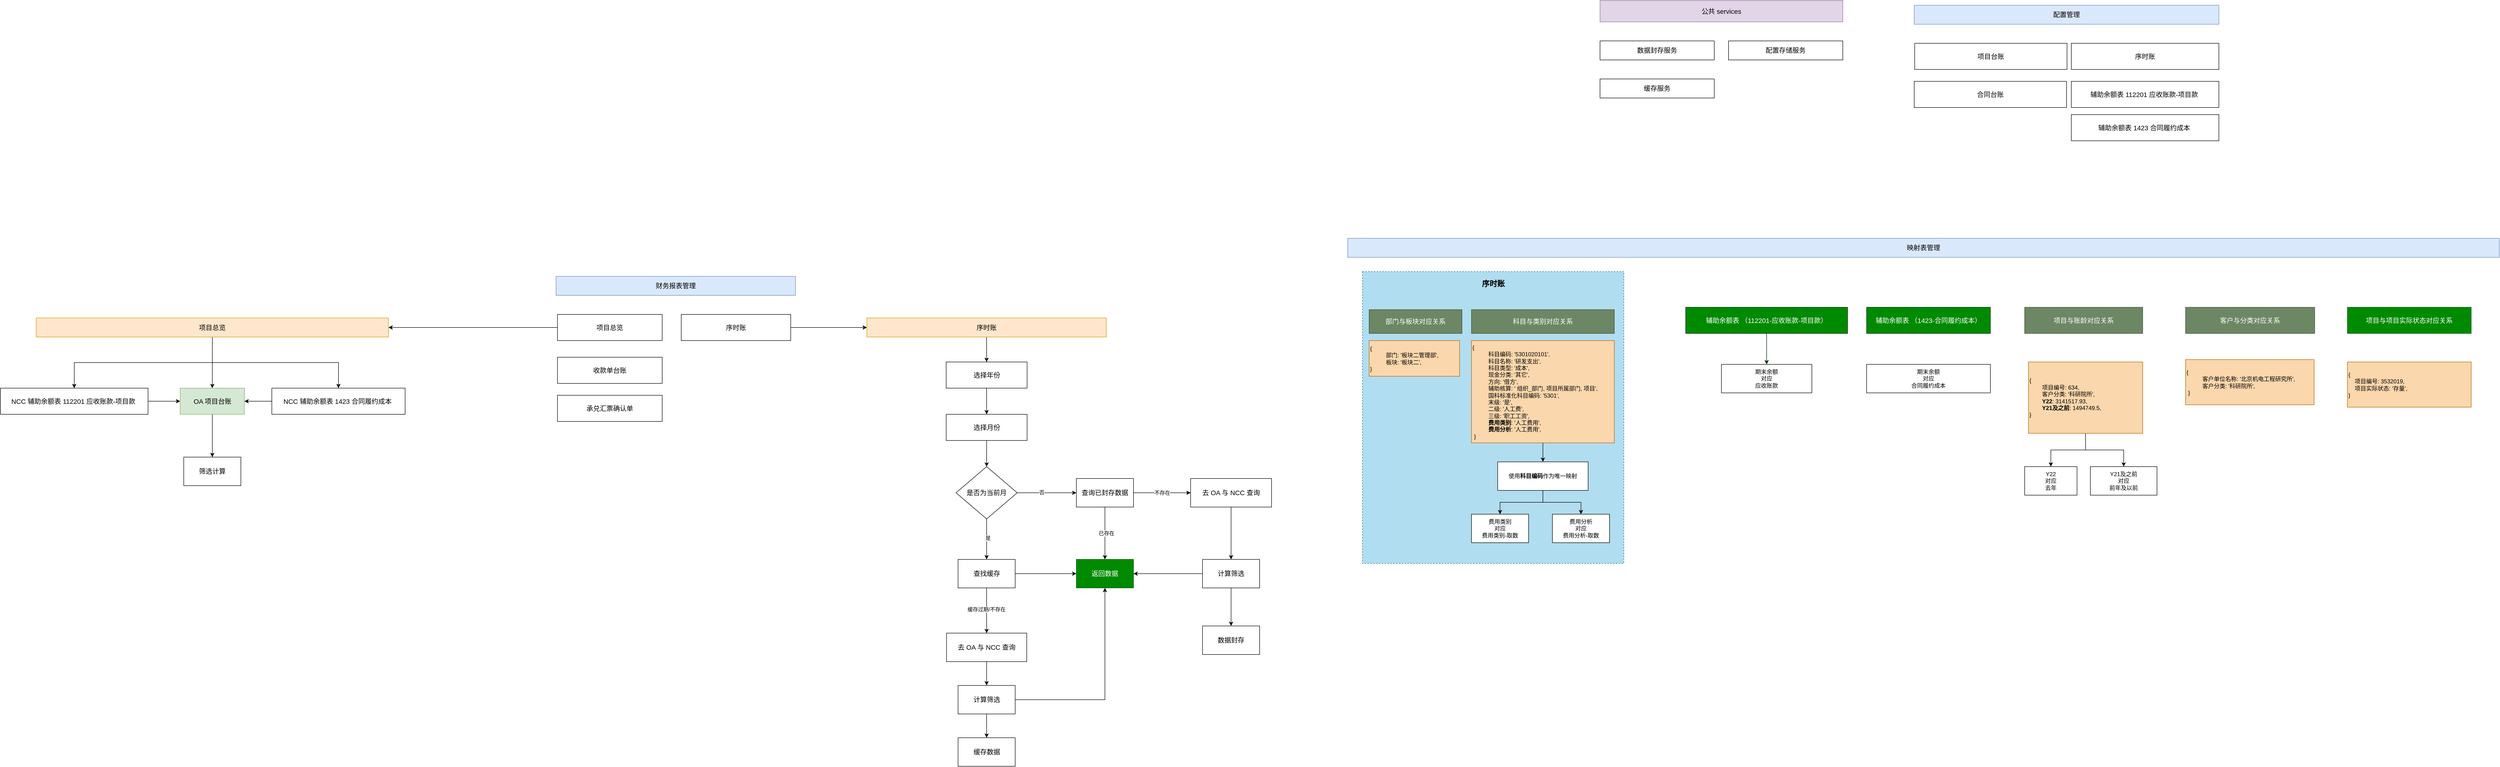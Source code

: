 <mxfile version="21.5.2" type="github">
  <diagram name="第 1 页" id="1ec_RS1h40ruIxiW34ki">
    <mxGraphModel dx="2544" dy="2127" grid="1" gridSize="10" guides="1" tooltips="1" connect="1" arrows="1" fold="1" page="1" pageScale="1" pageWidth="827" pageHeight="1169" math="0" shadow="0">
      <root>
        <mxCell id="0" />
        <mxCell id="1" parent="0" />
        <mxCell id="SoxdXa38NiNiZJWy6aRw-1" value="" style="group" vertex="1" connectable="0" parent="1">
          <mxGeometry x="2331" y="-320" width="549" height="613.5" as="geometry" />
        </mxCell>
        <mxCell id="SoxdXa38NiNiZJWy6aRw-2" value="" style="rounded=0;whiteSpace=wrap;html=1;fillColor=#b1ddf0;dashed=1;strokeColor=#10739e;" vertex="1" parent="SoxdXa38NiNiZJWy6aRw-1">
          <mxGeometry width="549" height="613.5" as="geometry" />
        </mxCell>
        <mxCell id="SoxdXa38NiNiZJWy6aRw-3" value="&lt;b&gt;&lt;font style=&quot;font-size: 16px;&quot;&gt;序时账&lt;/font&gt;&lt;/b&gt;" style="text;html=1;strokeColor=none;fillColor=none;align=center;verticalAlign=middle;whiteSpace=wrap;rounded=0;" vertex="1" parent="SoxdXa38NiNiZJWy6aRw-1">
          <mxGeometry x="211.5" y="10" width="126" height="30" as="geometry" />
        </mxCell>
        <mxCell id="SoxdXa38NiNiZJWy6aRw-4" value="映射表管理" style="rounded=0;whiteSpace=wrap;html=1;fillColor=#dae8fc;strokeColor=#6c8ebf;fontSize=14;" vertex="1" parent="1">
          <mxGeometry x="2300" y="-390" width="2419" height="40" as="geometry" />
        </mxCell>
        <mxCell id="SoxdXa38NiNiZJWy6aRw-5" value="财务报表管理" style="rounded=0;whiteSpace=wrap;html=1;fillColor=#dae8fc;strokeColor=#6c8ebf;fontSize=14;" vertex="1" parent="1">
          <mxGeometry x="637" y="-310" width="503" height="40" as="geometry" />
        </mxCell>
        <mxCell id="SoxdXa38NiNiZJWy6aRw-6" value="部门与板块对应关系" style="rounded=0;whiteSpace=wrap;html=1;fontSize=14;fillColor=#6d8764;fontColor=#ffffff;strokeColor=#3A5431;" vertex="1" parent="1">
          <mxGeometry x="2345" y="-240" width="195" height="50" as="geometry" />
        </mxCell>
        <mxCell id="SoxdXa38NiNiZJWy6aRw-7" value="" style="edgeStyle=orthogonalEdgeStyle;rounded=0;orthogonalLoop=1;jettySize=auto;html=1;fontSize=14;" edge="1" parent="1" source="SoxdXa38NiNiZJWy6aRw-8" target="SoxdXa38NiNiZJWy6aRw-18">
          <mxGeometry relative="1" as="geometry" />
        </mxCell>
        <mxCell id="SoxdXa38NiNiZJWy6aRw-8" value="选择年份" style="whiteSpace=wrap;html=1;rounded=0;fontSize=14;" vertex="1" parent="1">
          <mxGeometry x="1456.5" y="-130" width="170" height="55" as="geometry" />
        </mxCell>
        <mxCell id="SoxdXa38NiNiZJWy6aRw-9" value="承兑汇票确认单" style="whiteSpace=wrap;html=1;rounded=0;fontSize=14;" vertex="1" parent="1">
          <mxGeometry x="640" y="-60" width="220" height="55" as="geometry" />
        </mxCell>
        <mxCell id="SoxdXa38NiNiZJWy6aRw-10" value="收款单台账" style="whiteSpace=wrap;html=1;rounded=0;fontSize=14;" vertex="1" parent="1">
          <mxGeometry x="640" y="-140" width="220" height="55" as="geometry" />
        </mxCell>
        <mxCell id="SoxdXa38NiNiZJWy6aRw-11" style="edgeStyle=orthogonalEdgeStyle;rounded=0;orthogonalLoop=1;jettySize=auto;html=1;entryX=0;entryY=0.5;entryDx=0;entryDy=0;" edge="1" parent="1" source="SoxdXa38NiNiZJWy6aRw-12" target="SoxdXa38NiNiZJWy6aRw-16">
          <mxGeometry relative="1" as="geometry" />
        </mxCell>
        <mxCell id="SoxdXa38NiNiZJWy6aRw-12" value="序时账" style="whiteSpace=wrap;html=1;rounded=0;fontSize=14;" vertex="1" parent="1">
          <mxGeometry x="900" y="-230" width="230" height="55" as="geometry" />
        </mxCell>
        <mxCell id="SoxdXa38NiNiZJWy6aRw-13" style="edgeStyle=orthogonalEdgeStyle;rounded=0;orthogonalLoop=1;jettySize=auto;html=1;exitX=0;exitY=0.5;exitDx=0;exitDy=0;entryX=1;entryY=0.5;entryDx=0;entryDy=0;" edge="1" parent="1" source="SoxdXa38NiNiZJWy6aRw-14" target="SoxdXa38NiNiZJWy6aRw-53">
          <mxGeometry relative="1" as="geometry" />
        </mxCell>
        <mxCell id="SoxdXa38NiNiZJWy6aRw-14" value="项目总览" style="whiteSpace=wrap;html=1;rounded=0;fontSize=14;" vertex="1" parent="1">
          <mxGeometry x="640" y="-230" width="220" height="55" as="geometry" />
        </mxCell>
        <mxCell id="SoxdXa38NiNiZJWy6aRw-15" style="edgeStyle=orthogonalEdgeStyle;rounded=0;orthogonalLoop=1;jettySize=auto;html=1;entryX=0.5;entryY=0;entryDx=0;entryDy=0;fontSize=14;" edge="1" parent="1" source="SoxdXa38NiNiZJWy6aRw-16" target="SoxdXa38NiNiZJWy6aRw-8">
          <mxGeometry relative="1" as="geometry" />
        </mxCell>
        <mxCell id="SoxdXa38NiNiZJWy6aRw-16" value="序时账" style="rounded=0;whiteSpace=wrap;html=1;fillColor=#ffe6cc;strokeColor=#d79b00;fontSize=14;" vertex="1" parent="1">
          <mxGeometry x="1290" y="-222.5" width="503" height="40" as="geometry" />
        </mxCell>
        <mxCell id="SoxdXa38NiNiZJWy6aRw-17" style="edgeStyle=orthogonalEdgeStyle;rounded=0;orthogonalLoop=1;jettySize=auto;html=1;fontSize=14;" edge="1" parent="1" source="SoxdXa38NiNiZJWy6aRw-18" target="SoxdXa38NiNiZJWy6aRw-23">
          <mxGeometry relative="1" as="geometry" />
        </mxCell>
        <mxCell id="SoxdXa38NiNiZJWy6aRw-18" value="选择月份" style="whiteSpace=wrap;html=1;rounded=0;fontSize=14;" vertex="1" parent="1">
          <mxGeometry x="1456.5" y="-20" width="170" height="55" as="geometry" />
        </mxCell>
        <mxCell id="SoxdXa38NiNiZJWy6aRw-19" value="" style="edgeStyle=orthogonalEdgeStyle;rounded=0;orthogonalLoop=1;jettySize=auto;html=1;" edge="1" parent="1" source="SoxdXa38NiNiZJWy6aRw-23" target="SoxdXa38NiNiZJWy6aRw-28">
          <mxGeometry relative="1" as="geometry" />
        </mxCell>
        <mxCell id="SoxdXa38NiNiZJWy6aRw-20" value="否" style="edgeLabel;html=1;align=center;verticalAlign=middle;resizable=0;points=[];" vertex="1" connectable="0" parent="SoxdXa38NiNiZJWy6aRw-19">
          <mxGeometry x="-0.187" y="1" relative="1" as="geometry">
            <mxPoint as="offset" />
          </mxGeometry>
        </mxCell>
        <mxCell id="SoxdXa38NiNiZJWy6aRw-21" value="" style="edgeStyle=orthogonalEdgeStyle;rounded=0;orthogonalLoop=1;jettySize=auto;html=1;" edge="1" parent="1" source="SoxdXa38NiNiZJWy6aRw-23" target="SoxdXa38NiNiZJWy6aRw-32">
          <mxGeometry relative="1" as="geometry" />
        </mxCell>
        <mxCell id="SoxdXa38NiNiZJWy6aRw-22" value="是" style="edgeLabel;html=1;align=center;verticalAlign=middle;resizable=0;points=[];" vertex="1" connectable="0" parent="SoxdXa38NiNiZJWy6aRw-21">
          <mxGeometry x="-0.067" y="2" relative="1" as="geometry">
            <mxPoint as="offset" />
          </mxGeometry>
        </mxCell>
        <mxCell id="SoxdXa38NiNiZJWy6aRw-23" value="是否为当前月" style="rhombus;whiteSpace=wrap;html=1;fontSize=14;" vertex="1" parent="1">
          <mxGeometry x="1477.25" y="90" width="128.5" height="110" as="geometry" />
        </mxCell>
        <mxCell id="SoxdXa38NiNiZJWy6aRw-24" style="edgeStyle=orthogonalEdgeStyle;rounded=0;orthogonalLoop=1;jettySize=auto;html=1;entryX=0.5;entryY=0;entryDx=0;entryDy=0;" edge="1" parent="1" source="SoxdXa38NiNiZJWy6aRw-28" target="SoxdXa38NiNiZJWy6aRw-39">
          <mxGeometry relative="1" as="geometry" />
        </mxCell>
        <mxCell id="SoxdXa38NiNiZJWy6aRw-25" value="已存在" style="edgeLabel;html=1;align=center;verticalAlign=middle;resizable=0;points=[];" vertex="1" connectable="0" parent="SoxdXa38NiNiZJWy6aRw-24">
          <mxGeometry x="0.255" y="2" relative="1" as="geometry">
            <mxPoint x="1" y="-14" as="offset" />
          </mxGeometry>
        </mxCell>
        <mxCell id="SoxdXa38NiNiZJWy6aRw-26" value="" style="edgeStyle=orthogonalEdgeStyle;rounded=0;orthogonalLoop=1;jettySize=auto;html=1;" edge="1" parent="1" source="SoxdXa38NiNiZJWy6aRw-28" target="SoxdXa38NiNiZJWy6aRw-41">
          <mxGeometry relative="1" as="geometry" />
        </mxCell>
        <mxCell id="SoxdXa38NiNiZJWy6aRw-27" value="不存在" style="edgeLabel;html=1;align=center;verticalAlign=middle;resizable=0;points=[];" vertex="1" connectable="0" parent="SoxdXa38NiNiZJWy6aRw-26">
          <mxGeometry x="-0.217" y="-4" relative="1" as="geometry">
            <mxPoint x="13" y="-4" as="offset" />
          </mxGeometry>
        </mxCell>
        <mxCell id="SoxdXa38NiNiZJWy6aRw-28" value="查询已封存数据" style="whiteSpace=wrap;html=1;fontSize=14;" vertex="1" parent="1">
          <mxGeometry x="1730" y="115" width="120" height="60" as="geometry" />
        </mxCell>
        <mxCell id="SoxdXa38NiNiZJWy6aRw-29" value="" style="edgeStyle=orthogonalEdgeStyle;rounded=0;orthogonalLoop=1;jettySize=auto;html=1;" edge="1" parent="1" source="SoxdXa38NiNiZJWy6aRw-32" target="SoxdXa38NiNiZJWy6aRw-34">
          <mxGeometry relative="1" as="geometry" />
        </mxCell>
        <mxCell id="SoxdXa38NiNiZJWy6aRw-30" value="缓存过期/不存在" style="edgeLabel;html=1;align=center;verticalAlign=middle;resizable=0;points=[];" vertex="1" connectable="0" parent="SoxdXa38NiNiZJWy6aRw-29">
          <mxGeometry x="-0.054" y="-1" relative="1" as="geometry">
            <mxPoint as="offset" />
          </mxGeometry>
        </mxCell>
        <mxCell id="SoxdXa38NiNiZJWy6aRw-31" value="" style="edgeStyle=orthogonalEdgeStyle;rounded=0;orthogonalLoop=1;jettySize=auto;html=1;" edge="1" parent="1" source="SoxdXa38NiNiZJWy6aRw-32" target="SoxdXa38NiNiZJWy6aRw-39">
          <mxGeometry relative="1" as="geometry" />
        </mxCell>
        <mxCell id="SoxdXa38NiNiZJWy6aRw-32" value="查找缓存" style="whiteSpace=wrap;html=1;fontSize=14;" vertex="1" parent="1">
          <mxGeometry x="1481.5" y="285" width="120" height="60" as="geometry" />
        </mxCell>
        <mxCell id="SoxdXa38NiNiZJWy6aRw-33" value="" style="edgeStyle=orthogonalEdgeStyle;rounded=0;orthogonalLoop=1;jettySize=auto;html=1;" edge="1" parent="1" source="SoxdXa38NiNiZJWy6aRw-34" target="SoxdXa38NiNiZJWy6aRw-37">
          <mxGeometry relative="1" as="geometry" />
        </mxCell>
        <mxCell id="SoxdXa38NiNiZJWy6aRw-34" value="去 OA 与 NCC 查询" style="whiteSpace=wrap;html=1;fontSize=14;" vertex="1" parent="1">
          <mxGeometry x="1457.25" y="440" width="168.5" height="60" as="geometry" />
        </mxCell>
        <mxCell id="SoxdXa38NiNiZJWy6aRw-35" value="" style="edgeStyle=orthogonalEdgeStyle;rounded=0;orthogonalLoop=1;jettySize=auto;html=1;" edge="1" parent="1" source="SoxdXa38NiNiZJWy6aRw-37" target="SoxdXa38NiNiZJWy6aRw-38">
          <mxGeometry relative="1" as="geometry" />
        </mxCell>
        <mxCell id="SoxdXa38NiNiZJWy6aRw-36" style="edgeStyle=orthogonalEdgeStyle;rounded=0;orthogonalLoop=1;jettySize=auto;html=1;entryX=0.5;entryY=1;entryDx=0;entryDy=0;" edge="1" parent="1" source="SoxdXa38NiNiZJWy6aRw-37" target="SoxdXa38NiNiZJWy6aRw-39">
          <mxGeometry relative="1" as="geometry" />
        </mxCell>
        <mxCell id="SoxdXa38NiNiZJWy6aRw-37" value="计算筛选" style="whiteSpace=wrap;html=1;fontSize=14;" vertex="1" parent="1">
          <mxGeometry x="1481.5" y="550" width="120" height="60" as="geometry" />
        </mxCell>
        <mxCell id="SoxdXa38NiNiZJWy6aRw-38" value="缓存数据" style="whiteSpace=wrap;html=1;fontSize=14;" vertex="1" parent="1">
          <mxGeometry x="1481.5" y="660" width="120" height="60" as="geometry" />
        </mxCell>
        <mxCell id="SoxdXa38NiNiZJWy6aRw-39" value="返回数据" style="whiteSpace=wrap;html=1;fontSize=14;fillColor=#008a00;fontColor=#ffffff;strokeColor=#005700;" vertex="1" parent="1">
          <mxGeometry x="1730" y="285" width="120" height="60" as="geometry" />
        </mxCell>
        <mxCell id="SoxdXa38NiNiZJWy6aRw-40" value="" style="edgeStyle=orthogonalEdgeStyle;rounded=0;orthogonalLoop=1;jettySize=auto;html=1;" edge="1" parent="1" source="SoxdXa38NiNiZJWy6aRw-41" target="SoxdXa38NiNiZJWy6aRw-44">
          <mxGeometry relative="1" as="geometry" />
        </mxCell>
        <mxCell id="SoxdXa38NiNiZJWy6aRw-41" value="去 OA 与 NCC 查询" style="whiteSpace=wrap;html=1;fontSize=14;" vertex="1" parent="1">
          <mxGeometry x="1970" y="115" width="170" height="60" as="geometry" />
        </mxCell>
        <mxCell id="SoxdXa38NiNiZJWy6aRw-42" style="edgeStyle=orthogonalEdgeStyle;rounded=0;orthogonalLoop=1;jettySize=auto;html=1;entryX=1;entryY=0.5;entryDx=0;entryDy=0;" edge="1" parent="1" source="SoxdXa38NiNiZJWy6aRw-44" target="SoxdXa38NiNiZJWy6aRw-39">
          <mxGeometry relative="1" as="geometry" />
        </mxCell>
        <mxCell id="SoxdXa38NiNiZJWy6aRw-43" value="" style="edgeStyle=orthogonalEdgeStyle;rounded=0;orthogonalLoop=1;jettySize=auto;html=1;" edge="1" parent="1" source="SoxdXa38NiNiZJWy6aRw-44" target="SoxdXa38NiNiZJWy6aRw-45">
          <mxGeometry relative="1" as="geometry" />
        </mxCell>
        <mxCell id="SoxdXa38NiNiZJWy6aRw-44" value="计算筛选" style="whiteSpace=wrap;html=1;fontSize=14;" vertex="1" parent="1">
          <mxGeometry x="1995" y="285" width="120" height="60" as="geometry" />
        </mxCell>
        <mxCell id="SoxdXa38NiNiZJWy6aRw-45" value="数据封存" style="whiteSpace=wrap;html=1;fontSize=14;" vertex="1" parent="1">
          <mxGeometry x="1995" y="425" width="120" height="60" as="geometry" />
        </mxCell>
        <mxCell id="SoxdXa38NiNiZJWy6aRw-46" value="公共 services" style="rounded=0;whiteSpace=wrap;html=1;fillColor=#e1d5e7;strokeColor=#9673a6;fontSize=14;" vertex="1" parent="1">
          <mxGeometry x="2830" y="-890" width="510" height="45" as="geometry" />
        </mxCell>
        <mxCell id="SoxdXa38NiNiZJWy6aRw-47" value="数据封存服务" style="whiteSpace=wrap;html=1;rounded=0;fontSize=14;" vertex="1" parent="1">
          <mxGeometry x="2830" y="-805" width="240" height="40" as="geometry" />
        </mxCell>
        <mxCell id="SoxdXa38NiNiZJWy6aRw-48" value="配置存储服务" style="whiteSpace=wrap;html=1;rounded=0;fontSize=14;" vertex="1" parent="1">
          <mxGeometry x="3100" y="-805" width="240" height="40" as="geometry" />
        </mxCell>
        <mxCell id="SoxdXa38NiNiZJWy6aRw-49" value="缓存服务" style="whiteSpace=wrap;html=1;rounded=0;fontSize=14;" vertex="1" parent="1">
          <mxGeometry x="2830" y="-725" width="240" height="40" as="geometry" />
        </mxCell>
        <mxCell id="SoxdXa38NiNiZJWy6aRw-50" style="edgeStyle=orthogonalEdgeStyle;rounded=0;orthogonalLoop=1;jettySize=auto;html=1;entryX=0.5;entryY=0;entryDx=0;entryDy=0;" edge="1" parent="1" source="SoxdXa38NiNiZJWy6aRw-53" target="SoxdXa38NiNiZJWy6aRw-61">
          <mxGeometry relative="1" as="geometry" />
        </mxCell>
        <mxCell id="SoxdXa38NiNiZJWy6aRw-51" style="edgeStyle=orthogonalEdgeStyle;rounded=0;orthogonalLoop=1;jettySize=auto;html=1;exitX=0.5;exitY=1;exitDx=0;exitDy=0;entryX=0.5;entryY=0;entryDx=0;entryDy=0;" edge="1" parent="1" source="SoxdXa38NiNiZJWy6aRw-53" target="SoxdXa38NiNiZJWy6aRw-63">
          <mxGeometry relative="1" as="geometry" />
        </mxCell>
        <mxCell id="SoxdXa38NiNiZJWy6aRw-52" style="edgeStyle=orthogonalEdgeStyle;rounded=0;orthogonalLoop=1;jettySize=auto;html=1;exitX=0.5;exitY=1;exitDx=0;exitDy=0;entryX=0.5;entryY=0;entryDx=0;entryDy=0;" edge="1" parent="1" source="SoxdXa38NiNiZJWy6aRw-53" target="SoxdXa38NiNiZJWy6aRw-65">
          <mxGeometry relative="1" as="geometry" />
        </mxCell>
        <mxCell id="SoxdXa38NiNiZJWy6aRw-53" value="项目总览" style="rounded=0;whiteSpace=wrap;html=1;fillColor=#ffe6cc;strokeColor=#d79b00;fontSize=14;" vertex="1" parent="1">
          <mxGeometry x="-455" y="-222.5" width="740" height="40" as="geometry" />
        </mxCell>
        <mxCell id="SoxdXa38NiNiZJWy6aRw-54" value="配置管理" style="rounded=0;whiteSpace=wrap;html=1;fillColor=#dae8fc;strokeColor=#6c8ebf;fontSize=14;" vertex="1" parent="1">
          <mxGeometry x="3490" y="-880" width="640" height="40" as="geometry" />
        </mxCell>
        <mxCell id="SoxdXa38NiNiZJWy6aRw-55" value="项目台账" style="whiteSpace=wrap;html=1;rounded=0;fontSize=14;" vertex="1" parent="1">
          <mxGeometry x="3491" y="-800" width="320" height="55" as="geometry" />
        </mxCell>
        <mxCell id="SoxdXa38NiNiZJWy6aRw-56" value="序时账" style="whiteSpace=wrap;html=1;rounded=0;fontSize=14;" vertex="1" parent="1">
          <mxGeometry x="3820" y="-800" width="310" height="55" as="geometry" />
        </mxCell>
        <mxCell id="SoxdXa38NiNiZJWy6aRw-57" value="合同台账" style="whiteSpace=wrap;html=1;rounded=0;fontSize=14;" vertex="1" parent="1">
          <mxGeometry x="3490" y="-720" width="320" height="55" as="geometry" />
        </mxCell>
        <mxCell id="SoxdXa38NiNiZJWy6aRw-58" value="辅助余额表&amp;nbsp;112201 应收账款-项目款&lt;span style=&quot;background-color: initial;&quot;&gt;&amp;nbsp;&lt;/span&gt;" style="whiteSpace=wrap;html=1;rounded=0;fontSize=14;" vertex="1" parent="1">
          <mxGeometry x="3820" y="-720" width="310" height="55" as="geometry" />
        </mxCell>
        <mxCell id="SoxdXa38NiNiZJWy6aRw-59" value="辅助余额表&amp;nbsp;1423 合同履约成本&lt;span style=&quot;background-color: initial;&quot;&gt;&amp;nbsp;&lt;/span&gt;" style="whiteSpace=wrap;html=1;rounded=0;fontSize=14;" vertex="1" parent="1">
          <mxGeometry x="3820" y="-650" width="310" height="55" as="geometry" />
        </mxCell>
        <mxCell id="SoxdXa38NiNiZJWy6aRw-60" style="edgeStyle=orthogonalEdgeStyle;rounded=0;orthogonalLoop=1;jettySize=auto;html=1;exitX=1;exitY=0.5;exitDx=0;exitDy=0;entryX=0;entryY=0.5;entryDx=0;entryDy=0;" edge="1" parent="1" source="SoxdXa38NiNiZJWy6aRw-61" target="SoxdXa38NiNiZJWy6aRw-65">
          <mxGeometry relative="1" as="geometry" />
        </mxCell>
        <mxCell id="SoxdXa38NiNiZJWy6aRw-61" value="NCC 辅助余额表&amp;nbsp;112201 应收账款-项目款&lt;span style=&quot;background-color: initial;&quot;&gt;&amp;nbsp;&lt;/span&gt;" style="whiteSpace=wrap;html=1;rounded=0;fontSize=14;" vertex="1" parent="1">
          <mxGeometry x="-530" y="-75" width="310" height="55" as="geometry" />
        </mxCell>
        <mxCell id="SoxdXa38NiNiZJWy6aRw-62" style="edgeStyle=orthogonalEdgeStyle;rounded=0;orthogonalLoop=1;jettySize=auto;html=1;exitX=0;exitY=0.5;exitDx=0;exitDy=0;entryX=1;entryY=0.5;entryDx=0;entryDy=0;" edge="1" parent="1" source="SoxdXa38NiNiZJWy6aRw-63" target="SoxdXa38NiNiZJWy6aRw-65">
          <mxGeometry relative="1" as="geometry" />
        </mxCell>
        <mxCell id="SoxdXa38NiNiZJWy6aRw-63" value="NCC 辅助余额表&amp;nbsp;1423 合同履约成本&lt;span style=&quot;background-color: initial;&quot;&gt;&amp;nbsp;&lt;/span&gt;" style="whiteSpace=wrap;html=1;rounded=0;fontSize=14;" vertex="1" parent="1">
          <mxGeometry x="40" y="-75" width="280" height="55" as="geometry" />
        </mxCell>
        <mxCell id="SoxdXa38NiNiZJWy6aRw-64" value="" style="edgeStyle=orthogonalEdgeStyle;rounded=0;orthogonalLoop=1;jettySize=auto;html=1;" edge="1" parent="1" source="SoxdXa38NiNiZJWy6aRw-65" target="SoxdXa38NiNiZJWy6aRw-66">
          <mxGeometry relative="1" as="geometry" />
        </mxCell>
        <mxCell id="SoxdXa38NiNiZJWy6aRw-65" value="OA 项目台账" style="whiteSpace=wrap;html=1;rounded=0;fontSize=14;fillColor=#d5e8d4;strokeColor=#82b366;" vertex="1" parent="1">
          <mxGeometry x="-152.5" y="-75" width="135" height="55" as="geometry" />
        </mxCell>
        <mxCell id="SoxdXa38NiNiZJWy6aRw-66" value="筛选计算" style="whiteSpace=wrap;html=1;fontSize=14;rounded=0;" vertex="1" parent="1">
          <mxGeometry x="-145" y="70" width="120" height="60" as="geometry" />
        </mxCell>
        <mxCell id="SoxdXa38NiNiZJWy6aRw-67" value="&lt;div&gt;{&lt;/div&gt;&lt;div&gt;&amp;nbsp; &amp;nbsp; &amp;nbsp; &amp;nbsp; &amp;nbsp; 部门: &#39;板块二管理部&#39;,&lt;/div&gt;&lt;div&gt;&amp;nbsp; &amp;nbsp; &amp;nbsp; &amp;nbsp; &amp;nbsp; 板块: &#39;板块二&#39;,&lt;/div&gt;&lt;div&gt;}&lt;/div&gt;" style="rounded=0;whiteSpace=wrap;html=1;align=left;fillColor=#fad7ac;strokeColor=#b46504;" vertex="1" parent="1">
          <mxGeometry x="2345" y="-175" width="190" height="75" as="geometry" />
        </mxCell>
        <mxCell id="SoxdXa38NiNiZJWy6aRw-68" value="科目与类别对应关系" style="whiteSpace=wrap;html=1;rounded=0;fontSize=14;fillColor=#6d8764;fontColor=#ffffff;strokeColor=#3A5431;" vertex="1" parent="1">
          <mxGeometry x="2560" y="-240" width="300" height="50" as="geometry" />
        </mxCell>
        <mxCell id="SoxdXa38NiNiZJWy6aRw-69" value="" style="edgeStyle=orthogonalEdgeStyle;rounded=0;orthogonalLoop=1;jettySize=auto;html=1;" edge="1" parent="1" source="SoxdXa38NiNiZJWy6aRw-70" target="SoxdXa38NiNiZJWy6aRw-73">
          <mxGeometry relative="1" as="geometry" />
        </mxCell>
        <mxCell id="SoxdXa38NiNiZJWy6aRw-70" value="&lt;div&gt;{&lt;/div&gt;&lt;div&gt;&amp;nbsp; &amp;nbsp; &amp;nbsp; &amp;nbsp; &amp;nbsp; 科目编码: &#39;5301020101&#39;,&lt;/div&gt;&lt;div&gt;&amp;nbsp; &amp;nbsp; &amp;nbsp; &amp;nbsp; &amp;nbsp; 科目名称: &#39;研发支出&#39;,&lt;/div&gt;&lt;div&gt;&amp;nbsp; &amp;nbsp; &amp;nbsp; &amp;nbsp; &amp;nbsp; 科目类型: &#39;成本&#39;,&lt;/div&gt;&lt;div&gt;&amp;nbsp; &amp;nbsp; &amp;nbsp; &amp;nbsp; &amp;nbsp; 现金分类: &#39;其它&#39;,&lt;/div&gt;&lt;div&gt;&amp;nbsp; &amp;nbsp; &amp;nbsp; &amp;nbsp; &amp;nbsp; 方向: &#39;借方&#39;,&lt;/div&gt;&lt;div&gt;&amp;nbsp; &amp;nbsp; &amp;nbsp; &amp;nbsp; &amp;nbsp; 辅助核算: &#39; 组织_部门, 项目所属部门, 项目&#39;,&lt;/div&gt;&lt;div&gt;&amp;nbsp; &amp;nbsp; &amp;nbsp; &amp;nbsp; &amp;nbsp; 国科标准化科目编码: &#39;5301&#39;,&lt;/div&gt;&lt;div&gt;&amp;nbsp; &amp;nbsp; &amp;nbsp; &amp;nbsp; &amp;nbsp; 末级: &#39;是&#39;,&lt;/div&gt;&lt;div&gt;&amp;nbsp; &amp;nbsp; &amp;nbsp; &amp;nbsp; &amp;nbsp; 二级: &#39;人工费&#39;,&lt;/div&gt;&lt;div&gt;&amp;nbsp; &amp;nbsp; &amp;nbsp; &amp;nbsp; &amp;nbsp; 三级: &#39;职工工资&#39;,&lt;/div&gt;&lt;div&gt;&amp;nbsp; &amp;nbsp; &amp;nbsp; &amp;nbsp; &amp;nbsp; &lt;b&gt;费用类别&lt;/b&gt;: &#39;人工费用&#39;,&lt;/div&gt;&lt;div&gt;&amp;nbsp; &amp;nbsp; &amp;nbsp; &amp;nbsp; &amp;nbsp; &lt;b&gt;费用分析&lt;/b&gt;: &#39;人工费用&#39;,&lt;/div&gt;&lt;div&gt;&amp;nbsp;}&lt;/div&gt;" style="rounded=0;whiteSpace=wrap;html=1;align=left;fillColor=#fad7ac;strokeColor=#b46504;" vertex="1" parent="1">
          <mxGeometry x="2560" y="-175" width="300" height="215" as="geometry" />
        </mxCell>
        <mxCell id="SoxdXa38NiNiZJWy6aRw-71" value="" style="edgeStyle=orthogonalEdgeStyle;rounded=0;orthogonalLoop=1;jettySize=auto;html=1;" edge="1" parent="1" source="SoxdXa38NiNiZJWy6aRw-73" target="SoxdXa38NiNiZJWy6aRw-74">
          <mxGeometry relative="1" as="geometry" />
        </mxCell>
        <mxCell id="SoxdXa38NiNiZJWy6aRw-72" style="edgeStyle=orthogonalEdgeStyle;rounded=0;orthogonalLoop=1;jettySize=auto;html=1;entryX=0.5;entryY=0;entryDx=0;entryDy=0;" edge="1" parent="1" source="SoxdXa38NiNiZJWy6aRw-73" target="SoxdXa38NiNiZJWy6aRw-75">
          <mxGeometry relative="1" as="geometry" />
        </mxCell>
        <mxCell id="SoxdXa38NiNiZJWy6aRw-73" value="使用&lt;b&gt;科目编码&lt;/b&gt;作为唯一映射" style="whiteSpace=wrap;html=1;align=center;rounded=0;" vertex="1" parent="1">
          <mxGeometry x="2615" y="80" width="190" height="60" as="geometry" />
        </mxCell>
        <mxCell id="SoxdXa38NiNiZJWy6aRw-74" value="费用类别&lt;br&gt;对应&lt;br&gt;费用类别-取数" style="whiteSpace=wrap;html=1;rounded=0;" vertex="1" parent="1">
          <mxGeometry x="2560" y="190" width="120" height="60" as="geometry" />
        </mxCell>
        <mxCell id="SoxdXa38NiNiZJWy6aRw-75" value="费用分析&lt;br&gt;对应&lt;br&gt;费用分析-取数" style="whiteSpace=wrap;html=1;rounded=0;" vertex="1" parent="1">
          <mxGeometry x="2730" y="190" width="120" height="60" as="geometry" />
        </mxCell>
        <mxCell id="SoxdXa38NiNiZJWy6aRw-76" style="edgeStyle=orthogonalEdgeStyle;rounded=0;orthogonalLoop=1;jettySize=auto;html=1;fillColor=#008a00;strokeColor=#002900;" edge="1" parent="1" source="SoxdXa38NiNiZJWy6aRw-77" target="SoxdXa38NiNiZJWy6aRw-81">
          <mxGeometry relative="1" as="geometry" />
        </mxCell>
        <mxCell id="SoxdXa38NiNiZJWy6aRw-77" value="辅助余额表 （112201-应收账款-项目款&lt;span style=&quot;background-color: initial;&quot;&gt;）&lt;/span&gt;" style="whiteSpace=wrap;html=1;rounded=0;fontSize=14;fillColor=#008a00;fontColor=#ffffff;strokeColor=#002900;" vertex="1" parent="1">
          <mxGeometry x="3010" y="-245" width="340" height="55" as="geometry" />
        </mxCell>
        <mxCell id="SoxdXa38NiNiZJWy6aRw-78" value="客户与分类对应关系" style="whiteSpace=wrap;html=1;rounded=0;fontSize=14;fillColor=#6d8764;fontColor=#ffffff;strokeColor=#3A5431;" vertex="1" parent="1">
          <mxGeometry x="4060.002" y="-245" width="271.311" height="55" as="geometry" />
        </mxCell>
        <mxCell id="SoxdXa38NiNiZJWy6aRw-79" value="项目与项目实际状态对应关系" style="whiteSpace=wrap;html=1;rounded=0;fontSize=14;fillColor=#008a00;fontColor=#ffffff;strokeColor=#005700;" vertex="1" parent="1">
          <mxGeometry x="4400" y="-245" width="260" height="55" as="geometry" />
        </mxCell>
        <mxCell id="SoxdXa38NiNiZJWy6aRw-80" value="辅助余额表 （1423-合同履约成本&lt;span style=&quot;background-color: initial;&quot;&gt;）&lt;/span&gt;" style="whiteSpace=wrap;html=1;rounded=0;fontSize=14;fillColor=#008a00;fontColor=#ffffff;strokeColor=#002900;" vertex="1" parent="1">
          <mxGeometry x="3390" y="-245" width="260" height="55" as="geometry" />
        </mxCell>
        <mxCell id="SoxdXa38NiNiZJWy6aRw-81" value="期末余额&lt;br&gt;对应&lt;br&gt;应收账款" style="rounded=0;whiteSpace=wrap;html=1;" vertex="1" parent="1">
          <mxGeometry x="3085" y="-125" width="190" height="60" as="geometry" />
        </mxCell>
        <mxCell id="SoxdXa38NiNiZJWy6aRw-82" value="Y22&lt;br&gt;对应&lt;br&gt;去年" style="rounded=0;whiteSpace=wrap;html=1;" vertex="1" parent="1">
          <mxGeometry x="3722" y="90" width="110" height="60" as="geometry" />
        </mxCell>
        <mxCell id="SoxdXa38NiNiZJWy6aRw-83" value="&lt;div&gt;{&lt;/div&gt;&lt;div&gt;&amp;nbsp; &amp;nbsp; &amp;nbsp; &amp;nbsp; &amp;nbsp; 客户单位名称: &#39;北京机电工程研究所&#39;,&lt;/div&gt;&lt;div&gt;&amp;nbsp; &amp;nbsp; &amp;nbsp; &amp;nbsp; &amp;nbsp; 客户分类: &#39;科研院所&#39;,&lt;/div&gt;&lt;div&gt;&amp;nbsp;}&lt;/div&gt;" style="rounded=0;whiteSpace=wrap;html=1;align=left;fillColor=#fad7ac;strokeColor=#b46504;" vertex="1" parent="1">
          <mxGeometry x="4060" y="-135" width="270" height="95" as="geometry" />
        </mxCell>
        <mxCell id="SoxdXa38NiNiZJWy6aRw-84" value="期末余额&lt;br&gt;对应&lt;br&gt;合同履约成本" style="rounded=0;whiteSpace=wrap;html=1;" vertex="1" parent="1">
          <mxGeometry x="3390" y="-125" width="260" height="60" as="geometry" />
        </mxCell>
        <mxCell id="SoxdXa38NiNiZJWy6aRw-85" value="项目与账龄对应关系" style="whiteSpace=wrap;html=1;rounded=0;fontSize=14;fillColor=#6d8764;fontColor=#ffffff;strokeColor=#3A5431;" vertex="1" parent="1">
          <mxGeometry x="3722" y="-245" width="248" height="55" as="geometry" />
        </mxCell>
        <mxCell id="SoxdXa38NiNiZJWy6aRw-87" style="edgeStyle=orthogonalEdgeStyle;rounded=0;orthogonalLoop=1;jettySize=auto;html=1;entryX=0.5;entryY=0;entryDx=0;entryDy=0;" edge="1" parent="1" source="SoxdXa38NiNiZJWy6aRw-86" target="SoxdXa38NiNiZJWy6aRw-82">
          <mxGeometry relative="1" as="geometry" />
        </mxCell>
        <mxCell id="SoxdXa38NiNiZJWy6aRw-89" style="edgeStyle=orthogonalEdgeStyle;rounded=0;orthogonalLoop=1;jettySize=auto;html=1;entryX=0.5;entryY=0;entryDx=0;entryDy=0;" edge="1" parent="1" source="SoxdXa38NiNiZJWy6aRw-86" target="SoxdXa38NiNiZJWy6aRw-88">
          <mxGeometry relative="1" as="geometry" />
        </mxCell>
        <mxCell id="SoxdXa38NiNiZJWy6aRw-86" value="&lt;div&gt;{&lt;/div&gt;&lt;div&gt;&amp;nbsp; &amp;nbsp; &lt;span style=&quot;white-space: pre;&quot;&gt;&#x9;&lt;/span&gt;项目编号: 634,&lt;/div&gt;&lt;div&gt;&amp;nbsp; &amp;nbsp; &lt;span style=&quot;white-space: pre;&quot;&gt;&#x9;&lt;/span&gt;客户分类: &#39;科研院所&#39;,&lt;/div&gt;&lt;div&gt;&amp;nbsp; &amp;nbsp; &lt;span style=&quot;white-space: pre;&quot;&gt;&#x9;&lt;/span&gt;&lt;b&gt;Y22&lt;/b&gt;: 3141517.93,&lt;/div&gt;&lt;div&gt;&amp;nbsp; &amp;nbsp; &lt;span style=&quot;white-space: pre;&quot;&gt;&#x9;&lt;/span&gt;&lt;b&gt;Y21及之前&lt;/b&gt;: 1494749.5,&lt;/div&gt;&lt;div&gt;}&lt;/div&gt;" style="rounded=0;whiteSpace=wrap;html=1;align=left;fillColor=#fad7ac;strokeColor=#b46504;" vertex="1" parent="1">
          <mxGeometry x="3730" y="-130" width="240" height="150" as="geometry" />
        </mxCell>
        <mxCell id="SoxdXa38NiNiZJWy6aRw-88" value="Y21及之前&lt;br&gt;对应&lt;br&gt;前年及以前" style="rounded=0;whiteSpace=wrap;html=1;" vertex="1" parent="1">
          <mxGeometry x="3860" y="90" width="140" height="60" as="geometry" />
        </mxCell>
        <mxCell id="SoxdXa38NiNiZJWy6aRw-90" value="&lt;div&gt;{&lt;/div&gt;&lt;div&gt;&amp;nbsp; &amp;nbsp; 项目编号: 3532019,&lt;/div&gt;&lt;div&gt;&amp;nbsp; &amp;nbsp; 项目实际状态: &#39;存量&#39;,&lt;/div&gt;&lt;div&gt;}&lt;/div&gt;" style="rounded=0;whiteSpace=wrap;html=1;align=left;fillColor=#fad7ac;strokeColor=#b46504;" vertex="1" parent="1">
          <mxGeometry x="4400" y="-130" width="260" height="95" as="geometry" />
        </mxCell>
      </root>
    </mxGraphModel>
  </diagram>
</mxfile>
